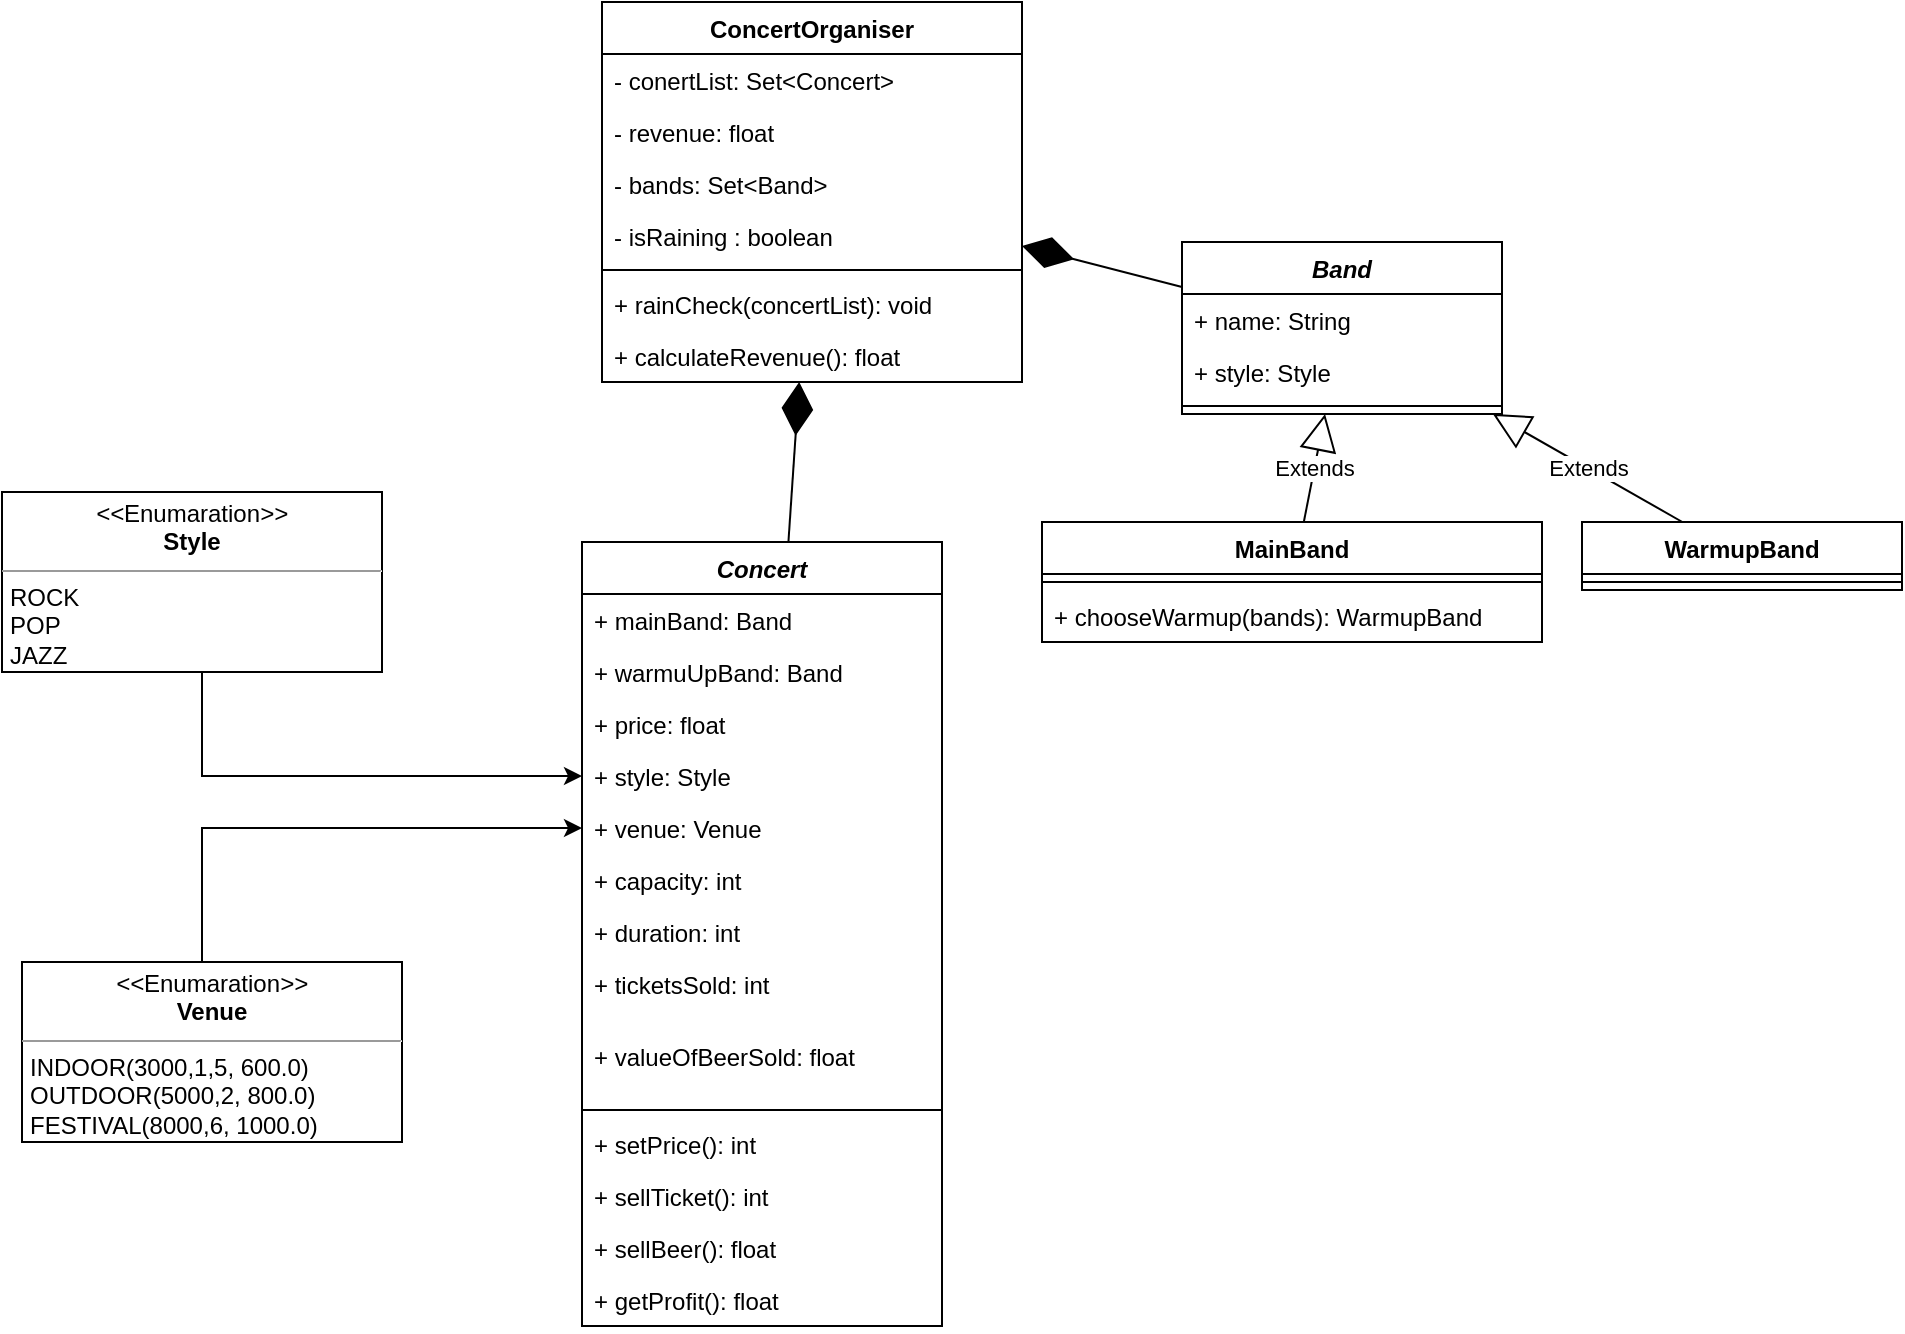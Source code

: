 <mxfile version="14.9.6" type="google"><diagram id="BQFOHJTuI6l6co9bdwOH" name="Page-1"><mxGraphModel dx="1588" dy="782" grid="1" gridSize="10" guides="1" tooltips="1" connect="1" arrows="1" fold="1" page="1" pageScale="1" pageWidth="850" pageHeight="1100" math="0" shadow="0"><root><mxCell id="0"/><mxCell id="1" parent="0"/><mxCell id="xJvRbk3_9fusGc2SPzk1-1" value="ConcertOrganiser" style="swimlane;fontStyle=1;align=center;verticalAlign=top;childLayout=stackLayout;horizontal=1;startSize=26;horizontalStack=0;resizeParent=1;resizeParentMax=0;resizeLast=0;collapsible=1;marginBottom=0;" vertex="1" parent="1"><mxGeometry x="320" y="40" width="210" height="190" as="geometry"/></mxCell><mxCell id="xJvRbk3_9fusGc2SPzk1-2" value="- conertList: Set&lt;Concert&gt;" style="text;strokeColor=none;fillColor=none;align=left;verticalAlign=top;spacingLeft=4;spacingRight=4;overflow=hidden;rotatable=0;points=[[0,0.5],[1,0.5]];portConstraint=eastwest;" vertex="1" parent="xJvRbk3_9fusGc2SPzk1-1"><mxGeometry y="26" width="210" height="26" as="geometry"/></mxCell><mxCell id="xJvRbk3_9fusGc2SPzk1-63" value="- revenue: float" style="text;strokeColor=none;fillColor=none;align=left;verticalAlign=top;spacingLeft=4;spacingRight=4;overflow=hidden;rotatable=0;points=[[0,0.5],[1,0.5]];portConstraint=eastwest;" vertex="1" parent="xJvRbk3_9fusGc2SPzk1-1"><mxGeometry y="52" width="210" height="26" as="geometry"/></mxCell><mxCell id="xJvRbk3_9fusGc2SPzk1-58" value="- bands: Set&lt;Band&gt;" style="text;strokeColor=none;fillColor=none;align=left;verticalAlign=top;spacingLeft=4;spacingRight=4;overflow=hidden;rotatable=0;points=[[0,0.5],[1,0.5]];portConstraint=eastwest;" vertex="1" parent="xJvRbk3_9fusGc2SPzk1-1"><mxGeometry y="78" width="210" height="26" as="geometry"/></mxCell><mxCell id="xJvRbk3_9fusGc2SPzk1-36" value="- isRaining : boolean" style="text;strokeColor=none;fillColor=none;align=left;verticalAlign=top;spacingLeft=4;spacingRight=4;overflow=hidden;rotatable=0;points=[[0,0.5],[1,0.5]];portConstraint=eastwest;" vertex="1" parent="xJvRbk3_9fusGc2SPzk1-1"><mxGeometry y="104" width="210" height="26" as="geometry"/></mxCell><mxCell id="xJvRbk3_9fusGc2SPzk1-3" value="" style="line;strokeWidth=1;fillColor=none;align=left;verticalAlign=middle;spacingTop=-1;spacingLeft=3;spacingRight=3;rotatable=0;labelPosition=right;points=[];portConstraint=eastwest;" vertex="1" parent="xJvRbk3_9fusGc2SPzk1-1"><mxGeometry y="130" width="210" height="8" as="geometry"/></mxCell><mxCell id="xJvRbk3_9fusGc2SPzk1-4" value="+ rainCheck(concertList): void" style="text;strokeColor=none;fillColor=none;align=left;verticalAlign=top;spacingLeft=4;spacingRight=4;overflow=hidden;rotatable=0;points=[[0,0.5],[1,0.5]];portConstraint=eastwest;" vertex="1" parent="xJvRbk3_9fusGc2SPzk1-1"><mxGeometry y="138" width="210" height="26" as="geometry"/></mxCell><mxCell id="xJvRbk3_9fusGc2SPzk1-64" value="+ calculateRevenue(): float" style="text;strokeColor=none;fillColor=none;align=left;verticalAlign=top;spacingLeft=4;spacingRight=4;overflow=hidden;rotatable=0;points=[[0,0.5],[1,0.5]];portConstraint=eastwest;" vertex="1" parent="xJvRbk3_9fusGc2SPzk1-1"><mxGeometry y="164" width="210" height="26" as="geometry"/></mxCell><mxCell id="xJvRbk3_9fusGc2SPzk1-5" value="Concert" style="swimlane;fontStyle=3;align=center;verticalAlign=top;childLayout=stackLayout;horizontal=1;startSize=26;horizontalStack=0;resizeParent=1;resizeParentMax=0;resizeLast=0;collapsible=1;marginBottom=0;" vertex="1" parent="1"><mxGeometry x="310" y="310" width="180" height="392" as="geometry"/></mxCell><mxCell id="xJvRbk3_9fusGc2SPzk1-6" value="+ mainBand: Band" style="text;strokeColor=none;fillColor=none;align=left;verticalAlign=top;spacingLeft=4;spacingRight=4;overflow=hidden;rotatable=0;points=[[0,0.5],[1,0.5]];portConstraint=eastwest;" vertex="1" parent="xJvRbk3_9fusGc2SPzk1-5"><mxGeometry y="26" width="180" height="26" as="geometry"/></mxCell><mxCell id="xJvRbk3_9fusGc2SPzk1-26" value="+ warmuUpBand: Band" style="text;strokeColor=none;fillColor=none;align=left;verticalAlign=top;spacingLeft=4;spacingRight=4;overflow=hidden;rotatable=0;points=[[0,0.5],[1,0.5]];portConstraint=eastwest;" vertex="1" parent="xJvRbk3_9fusGc2SPzk1-5"><mxGeometry y="52" width="180" height="26" as="geometry"/></mxCell><mxCell id="xJvRbk3_9fusGc2SPzk1-37" value="+ price: float" style="text;strokeColor=none;fillColor=none;align=left;verticalAlign=top;spacingLeft=4;spacingRight=4;overflow=hidden;rotatable=0;points=[[0,0.5],[1,0.5]];portConstraint=eastwest;" vertex="1" parent="xJvRbk3_9fusGc2SPzk1-5"><mxGeometry y="78" width="180" height="26" as="geometry"/></mxCell><mxCell id="xJvRbk3_9fusGc2SPzk1-27" value="+ style: Style" style="text;strokeColor=none;fillColor=none;align=left;verticalAlign=top;spacingLeft=4;spacingRight=4;overflow=hidden;rotatable=0;points=[[0,0.5],[1,0.5]];portConstraint=eastwest;" vertex="1" parent="xJvRbk3_9fusGc2SPzk1-5"><mxGeometry y="104" width="180" height="26" as="geometry"/></mxCell><mxCell id="xJvRbk3_9fusGc2SPzk1-33" value="+ venue: Venue" style="text;strokeColor=none;fillColor=none;align=left;verticalAlign=top;spacingLeft=4;spacingRight=4;overflow=hidden;rotatable=0;points=[[0,0.5],[1,0.5]];portConstraint=eastwest;" vertex="1" parent="xJvRbk3_9fusGc2SPzk1-5"><mxGeometry y="130" width="180" height="26" as="geometry"/></mxCell><mxCell id="xJvRbk3_9fusGc2SPzk1-25" value="+ capacity: int" style="text;strokeColor=none;fillColor=none;align=left;verticalAlign=top;spacingLeft=4;spacingRight=4;overflow=hidden;rotatable=0;points=[[0,0.5],[1,0.5]];portConstraint=eastwest;" vertex="1" parent="xJvRbk3_9fusGc2SPzk1-5"><mxGeometry y="156" width="180" height="26" as="geometry"/></mxCell><mxCell id="xJvRbk3_9fusGc2SPzk1-32" value="+ duration: int" style="text;strokeColor=none;fillColor=none;align=left;verticalAlign=top;spacingLeft=4;spacingRight=4;overflow=hidden;rotatable=0;points=[[0,0.5],[1,0.5]];portConstraint=eastwest;" vertex="1" parent="xJvRbk3_9fusGc2SPzk1-5"><mxGeometry y="182" width="180" height="26" as="geometry"/></mxCell><mxCell id="xJvRbk3_9fusGc2SPzk1-39" value="+ ticketsSold: int" style="text;strokeColor=none;fillColor=none;align=left;verticalAlign=top;spacingLeft=4;spacingRight=4;overflow=hidden;rotatable=0;points=[[0,0.5],[1,0.5]];portConstraint=eastwest;" vertex="1" parent="xJvRbk3_9fusGc2SPzk1-5"><mxGeometry y="208" width="180" height="36" as="geometry"/></mxCell><mxCell id="xJvRbk3_9fusGc2SPzk1-62" value="+ valueOfBeerSold: float" style="text;strokeColor=none;fillColor=none;align=left;verticalAlign=top;spacingLeft=4;spacingRight=4;overflow=hidden;rotatable=0;points=[[0,0.5],[1,0.5]];portConstraint=eastwest;" vertex="1" parent="xJvRbk3_9fusGc2SPzk1-5"><mxGeometry y="244" width="180" height="36" as="geometry"/></mxCell><mxCell id="xJvRbk3_9fusGc2SPzk1-7" value="" style="line;strokeWidth=1;fillColor=none;align=left;verticalAlign=middle;spacingTop=-1;spacingLeft=3;spacingRight=3;rotatable=0;labelPosition=right;points=[];portConstraint=eastwest;" vertex="1" parent="xJvRbk3_9fusGc2SPzk1-5"><mxGeometry y="280" width="180" height="8" as="geometry"/></mxCell><mxCell id="xJvRbk3_9fusGc2SPzk1-8" value="+ setPrice(): int" style="text;strokeColor=none;fillColor=none;align=left;verticalAlign=top;spacingLeft=4;spacingRight=4;overflow=hidden;rotatable=0;points=[[0,0.5],[1,0.5]];portConstraint=eastwest;" vertex="1" parent="xJvRbk3_9fusGc2SPzk1-5"><mxGeometry y="288" width="180" height="26" as="geometry"/></mxCell><mxCell id="xJvRbk3_9fusGc2SPzk1-40" value="+ sellTicket(): int" style="text;strokeColor=none;fillColor=none;align=left;verticalAlign=top;spacingLeft=4;spacingRight=4;overflow=hidden;rotatable=0;points=[[0,0.5],[1,0.5]];portConstraint=eastwest;" vertex="1" parent="xJvRbk3_9fusGc2SPzk1-5"><mxGeometry y="314" width="180" height="26" as="geometry"/></mxCell><mxCell id="xJvRbk3_9fusGc2SPzk1-65" value="+ sellBeer(): float" style="text;strokeColor=none;fillColor=none;align=left;verticalAlign=top;spacingLeft=4;spacingRight=4;overflow=hidden;rotatable=0;points=[[0,0.5],[1,0.5]];portConstraint=eastwest;" vertex="1" parent="xJvRbk3_9fusGc2SPzk1-5"><mxGeometry y="340" width="180" height="26" as="geometry"/></mxCell><mxCell id="xJvRbk3_9fusGc2SPzk1-66" value="+ getProfit(): float" style="text;strokeColor=none;fillColor=none;align=left;verticalAlign=top;spacingLeft=4;spacingRight=4;overflow=hidden;rotatable=0;points=[[0,0.5],[1,0.5]];portConstraint=eastwest;" vertex="1" parent="xJvRbk3_9fusGc2SPzk1-5"><mxGeometry y="366" width="180" height="26" as="geometry"/></mxCell><mxCell id="xJvRbk3_9fusGc2SPzk1-21" value="" style="endArrow=diamondThin;endFill=1;endSize=24;html=1;" edge="1" parent="1" source="xJvRbk3_9fusGc2SPzk1-5" target="xJvRbk3_9fusGc2SPzk1-1"><mxGeometry width="160" relative="1" as="geometry"><mxPoint x="420" y="370" as="sourcePoint"/><mxPoint x="580" y="370" as="targetPoint"/></mxGeometry></mxCell><mxCell id="xJvRbk3_9fusGc2SPzk1-68" style="edgeStyle=orthogonalEdgeStyle;rounded=0;orthogonalLoop=1;jettySize=auto;html=1;" edge="1" parent="1" source="xJvRbk3_9fusGc2SPzk1-28" target="xJvRbk3_9fusGc2SPzk1-27"><mxGeometry relative="1" as="geometry"><Array as="points"><mxPoint x="120" y="427"/></Array></mxGeometry></mxCell><mxCell id="xJvRbk3_9fusGc2SPzk1-28" value="&lt;p style=&quot;margin: 0px ; margin-top: 4px ; text-align: center&quot;&gt;&lt;i&gt;&amp;lt;&amp;lt;&lt;/i&gt;Enumaration&lt;i&gt;&amp;gt;&amp;gt;&lt;/i&gt;&lt;br&gt;&lt;b&gt;Style&lt;/b&gt;&lt;br&gt;&lt;/p&gt;&lt;hr size=&quot;1&quot;&gt;&lt;p style=&quot;margin: 0px ; margin-left: 4px&quot;&gt;ROCK&lt;br&gt;POP&lt;/p&gt;&lt;p style=&quot;margin: 0px ; margin-left: 4px&quot;&gt;JAZZ&lt;/p&gt;&lt;p style=&quot;margin: 0px ; margin-left: 4px&quot;&gt;&lt;br&gt;&lt;/p&gt;" style="verticalAlign=top;align=left;overflow=fill;fontSize=12;fontFamily=Helvetica;html=1;" vertex="1" parent="1"><mxGeometry x="20" y="285" width="190" height="90" as="geometry"/></mxCell><mxCell id="xJvRbk3_9fusGc2SPzk1-35" style="edgeStyle=orthogonalEdgeStyle;rounded=0;orthogonalLoop=1;jettySize=auto;html=1;" edge="1" parent="1" source="xJvRbk3_9fusGc2SPzk1-34" target="xJvRbk3_9fusGc2SPzk1-33"><mxGeometry relative="1" as="geometry"><Array as="points"><mxPoint x="120" y="453"/></Array></mxGeometry></mxCell><mxCell id="xJvRbk3_9fusGc2SPzk1-34" value="&lt;p style=&quot;margin: 0px ; margin-top: 4px ; text-align: center&quot;&gt;&lt;i&gt;&amp;lt;&amp;lt;&lt;/i&gt;Enumaration&lt;i&gt;&amp;gt;&amp;gt;&lt;/i&gt;&lt;br&gt;&lt;b&gt;Venue&lt;/b&gt;&lt;/p&gt;&lt;hr size=&quot;1&quot;&gt;&lt;p style=&quot;margin: 0px ; margin-left: 4px&quot;&gt;INDOOR(3000,1,5, 600.0)&lt;/p&gt;&lt;p style=&quot;margin: 0px ; margin-left: 4px&quot;&gt;OUTDOOR(5000,2, 800.0)&lt;/p&gt;&lt;p style=&quot;margin: 0px ; margin-left: 4px&quot;&gt;FESTIVAL(8000,6, 1000.0)&lt;/p&gt;&lt;p style=&quot;margin: 0px ; margin-left: 4px&quot;&gt;&lt;br&gt;&lt;/p&gt;" style="verticalAlign=top;align=left;overflow=fill;fontSize=12;fontFamily=Helvetica;html=1;" vertex="1" parent="1"><mxGeometry x="30" y="520" width="190" height="90" as="geometry"/></mxCell><mxCell id="xJvRbk3_9fusGc2SPzk1-41" value="Band" style="swimlane;fontStyle=3;align=center;verticalAlign=top;childLayout=stackLayout;horizontal=1;startSize=26;horizontalStack=0;resizeParent=1;resizeParentMax=0;resizeLast=0;collapsible=1;marginBottom=0;" vertex="1" parent="1"><mxGeometry x="610" y="160" width="160" height="86" as="geometry"/></mxCell><mxCell id="xJvRbk3_9fusGc2SPzk1-42" value="+ name: String" style="text;strokeColor=none;fillColor=none;align=left;verticalAlign=top;spacingLeft=4;spacingRight=4;overflow=hidden;rotatable=0;points=[[0,0.5],[1,0.5]];portConstraint=eastwest;" vertex="1" parent="xJvRbk3_9fusGc2SPzk1-41"><mxGeometry y="26" width="160" height="26" as="geometry"/></mxCell><mxCell id="xJvRbk3_9fusGc2SPzk1-57" value="+ style: Style" style="text;strokeColor=none;fillColor=none;align=left;verticalAlign=top;spacingLeft=4;spacingRight=4;overflow=hidden;rotatable=0;points=[[0,0.5],[1,0.5]];portConstraint=eastwest;" vertex="1" parent="xJvRbk3_9fusGc2SPzk1-41"><mxGeometry y="52" width="160" height="26" as="geometry"/></mxCell><mxCell id="xJvRbk3_9fusGc2SPzk1-43" value="" style="line;strokeWidth=1;fillColor=none;align=left;verticalAlign=middle;spacingTop=-1;spacingLeft=3;spacingRight=3;rotatable=0;labelPosition=right;points=[];portConstraint=eastwest;" vertex="1" parent="xJvRbk3_9fusGc2SPzk1-41"><mxGeometry y="78" width="160" height="8" as="geometry"/></mxCell><mxCell id="xJvRbk3_9fusGc2SPzk1-49" value="WarmupBand" style="swimlane;fontStyle=1;align=center;verticalAlign=top;childLayout=stackLayout;horizontal=1;startSize=26;horizontalStack=0;resizeParent=1;resizeParentMax=0;resizeLast=0;collapsible=1;marginBottom=0;" vertex="1" parent="1"><mxGeometry x="810" y="300" width="160" height="34" as="geometry"/></mxCell><mxCell id="xJvRbk3_9fusGc2SPzk1-51" value="" style="line;strokeWidth=1;fillColor=none;align=left;verticalAlign=middle;spacingTop=-1;spacingLeft=3;spacingRight=3;rotatable=0;labelPosition=right;points=[];portConstraint=eastwest;" vertex="1" parent="xJvRbk3_9fusGc2SPzk1-49"><mxGeometry y="26" width="160" height="8" as="geometry"/></mxCell><mxCell id="xJvRbk3_9fusGc2SPzk1-53" value="MainBand" style="swimlane;fontStyle=1;align=center;verticalAlign=top;childLayout=stackLayout;horizontal=1;startSize=26;horizontalStack=0;resizeParent=1;resizeParentMax=0;resizeLast=0;collapsible=1;marginBottom=0;" vertex="1" parent="1"><mxGeometry x="540" y="300" width="250" height="60" as="geometry"/></mxCell><mxCell id="xJvRbk3_9fusGc2SPzk1-55" value="" style="line;strokeWidth=1;fillColor=none;align=left;verticalAlign=middle;spacingTop=-1;spacingLeft=3;spacingRight=3;rotatable=0;labelPosition=right;points=[];portConstraint=eastwest;" vertex="1" parent="xJvRbk3_9fusGc2SPzk1-53"><mxGeometry y="26" width="250" height="8" as="geometry"/></mxCell><mxCell id="xJvRbk3_9fusGc2SPzk1-56" value="+ chooseWarmup(bands): WarmupBand" style="text;strokeColor=none;fillColor=none;align=left;verticalAlign=top;spacingLeft=4;spacingRight=4;overflow=hidden;rotatable=0;points=[[0,0.5],[1,0.5]];portConstraint=eastwest;" vertex="1" parent="xJvRbk3_9fusGc2SPzk1-53"><mxGeometry y="34" width="250" height="26" as="geometry"/></mxCell><mxCell id="xJvRbk3_9fusGc2SPzk1-59" value="" style="endArrow=diamondThin;endFill=1;endSize=24;html=1;" edge="1" parent="1" source="xJvRbk3_9fusGc2SPzk1-41" target="xJvRbk3_9fusGc2SPzk1-1"><mxGeometry width="160" relative="1" as="geometry"><mxPoint x="420" y="260" as="sourcePoint"/><mxPoint x="580" y="260" as="targetPoint"/></mxGeometry></mxCell><mxCell id="xJvRbk3_9fusGc2SPzk1-60" value="Extends" style="endArrow=block;endSize=16;endFill=0;html=1;" edge="1" parent="1" source="xJvRbk3_9fusGc2SPzk1-53" target="xJvRbk3_9fusGc2SPzk1-41"><mxGeometry width="160" relative="1" as="geometry"><mxPoint x="420" y="260" as="sourcePoint"/><mxPoint x="580" y="260" as="targetPoint"/></mxGeometry></mxCell><mxCell id="xJvRbk3_9fusGc2SPzk1-61" value="Extends" style="endArrow=block;endSize=16;endFill=0;html=1;" edge="1" parent="1" source="xJvRbk3_9fusGc2SPzk1-49" target="xJvRbk3_9fusGc2SPzk1-41"><mxGeometry width="160" relative="1" as="geometry"><mxPoint x="631.26" y="310" as="sourcePoint"/><mxPoint x="669.528" y="256" as="targetPoint"/></mxGeometry></mxCell></root></mxGraphModel></diagram></mxfile>